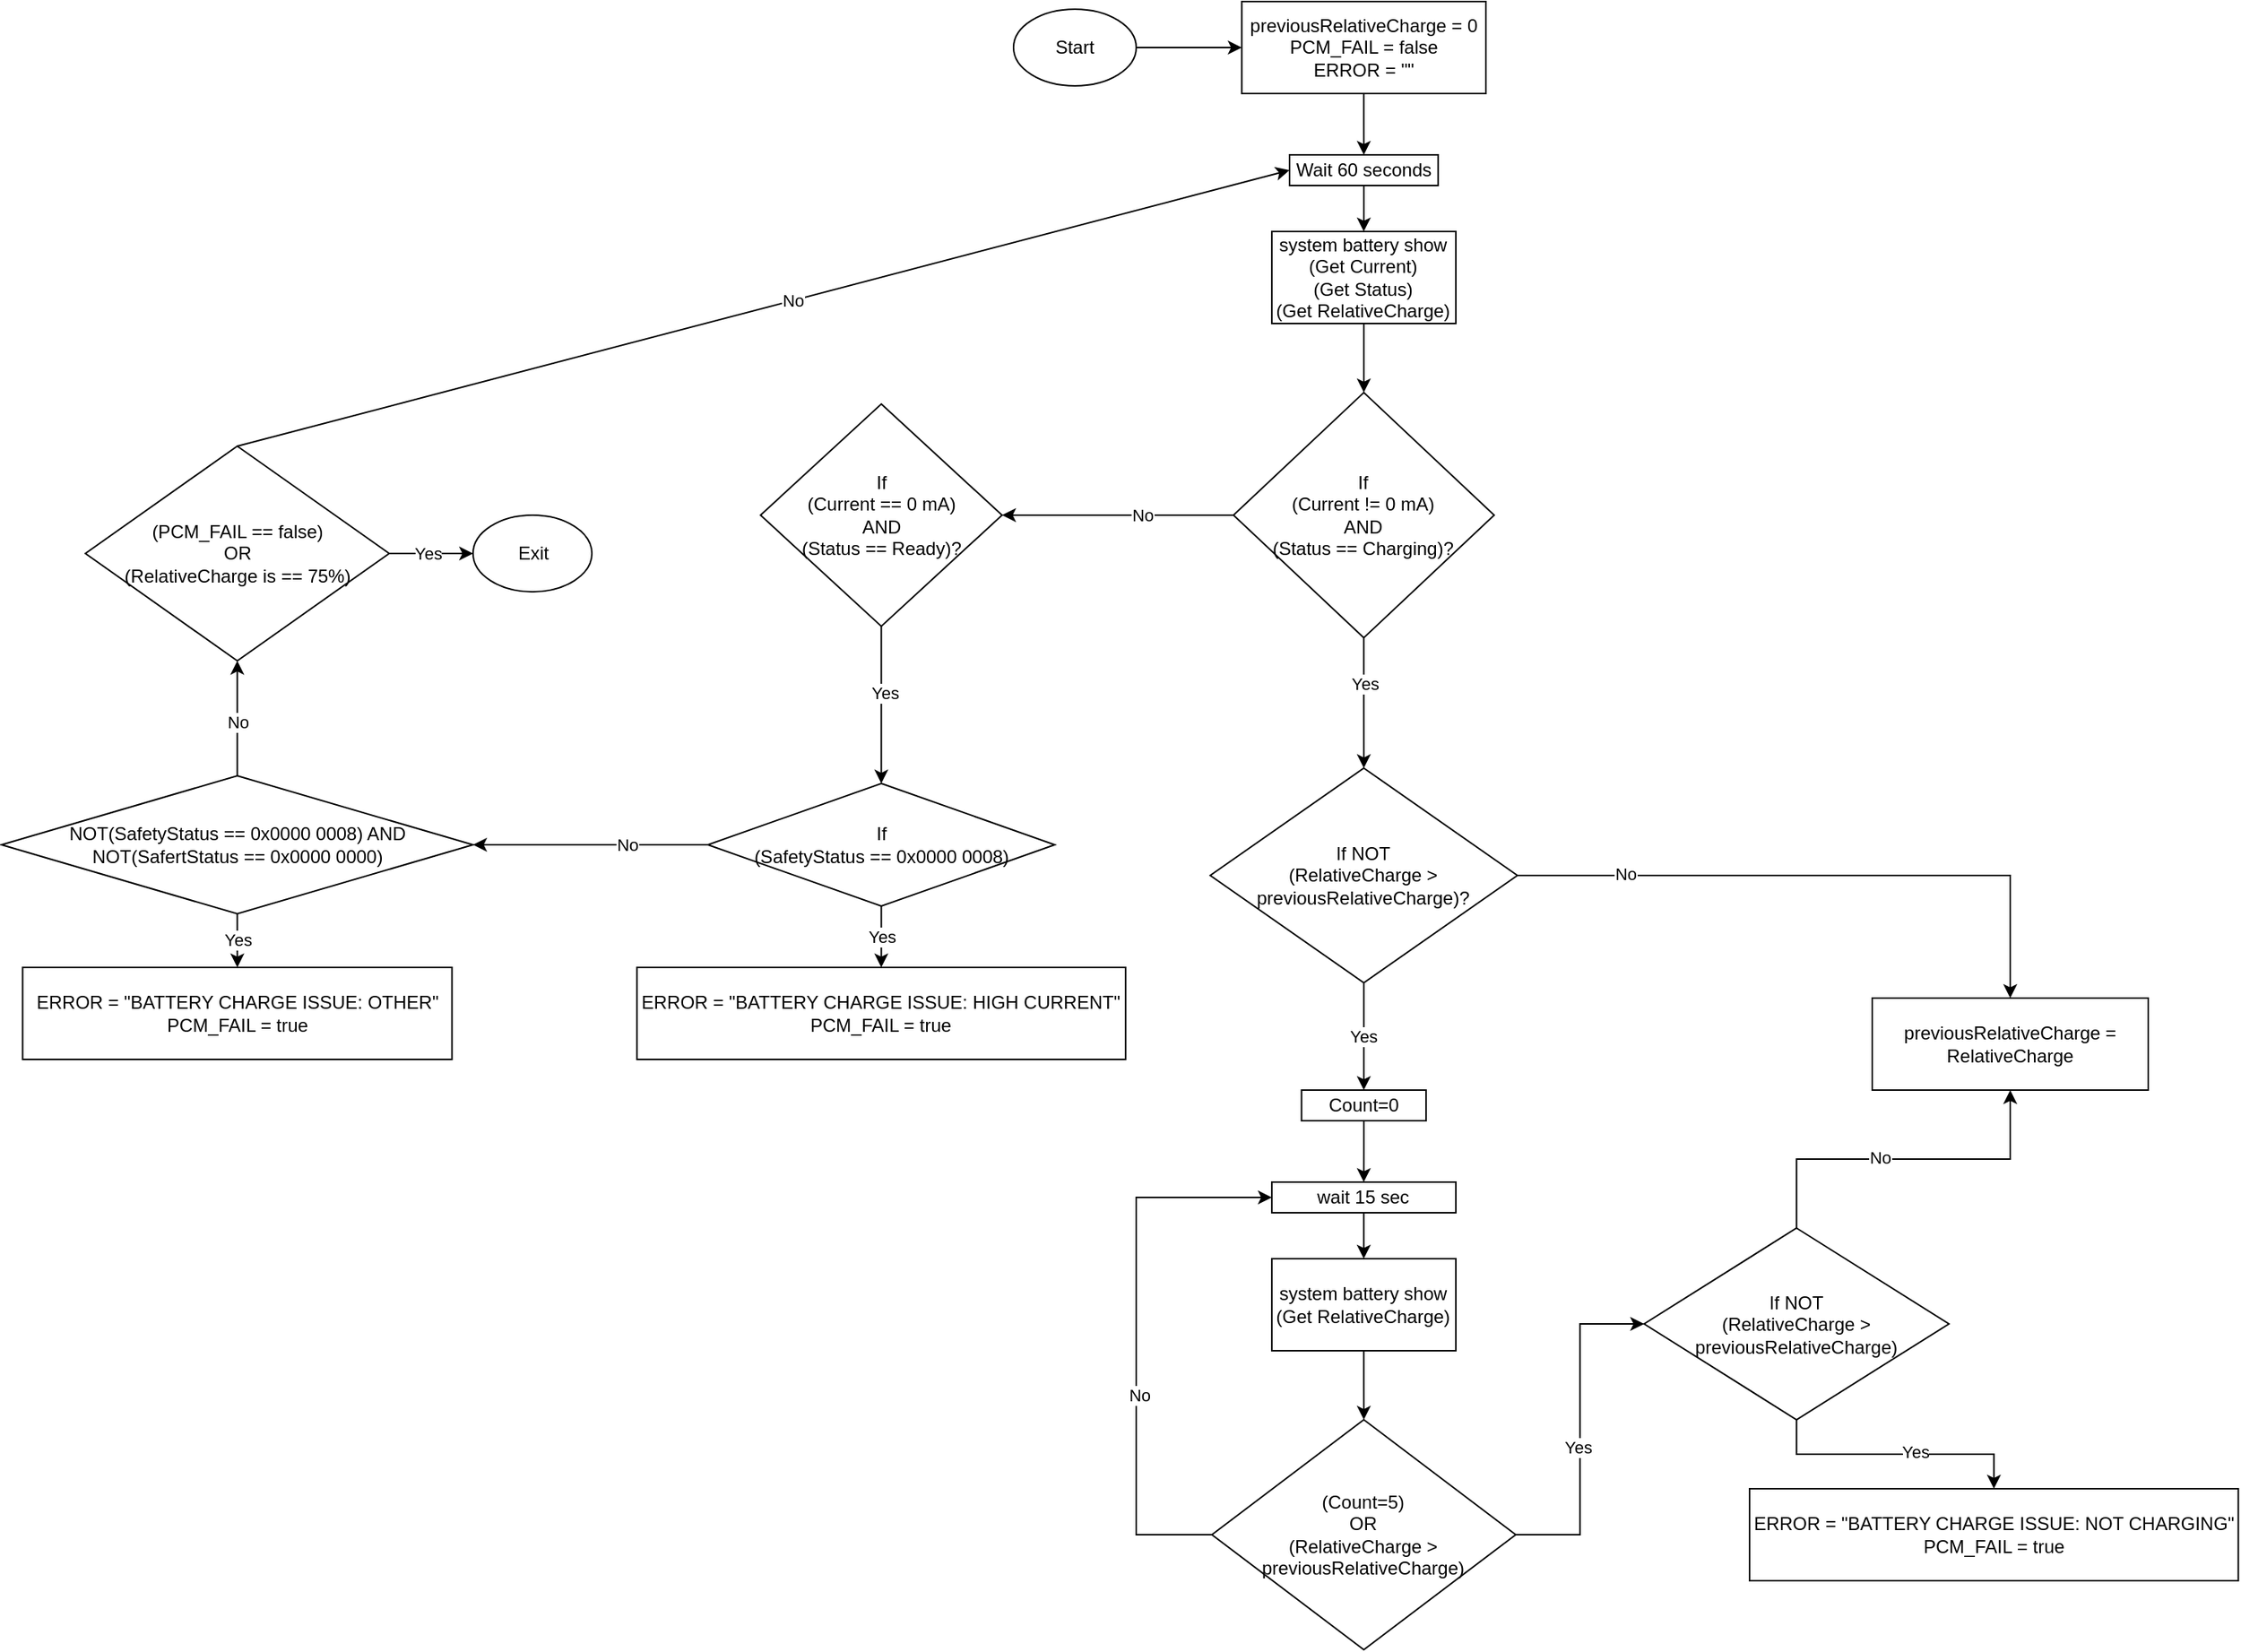 <mxfile version="24.4.8" type="github">
  <diagram id="C5RBs43oDa-KdzZeNtuy" name="Page-1">
    <mxGraphModel dx="1727" dy="676" grid="1" gridSize="10" guides="1" tooltips="1" connect="1" arrows="1" fold="1" page="1" pageScale="1" pageWidth="827" pageHeight="1169" math="0" shadow="0">
      <root>
        <mxCell id="WIyWlLk6GJQsqaUBKTNV-0" />
        <mxCell id="WIyWlLk6GJQsqaUBKTNV-1" parent="WIyWlLk6GJQsqaUBKTNV-0" />
        <mxCell id="sKkCY-q4_aUjuxy-T2T2-13" value="" style="edgeStyle=orthogonalEdgeStyle;rounded=0;orthogonalLoop=1;jettySize=auto;html=1;" edge="1" parent="WIyWlLk6GJQsqaUBKTNV-1" source="sKkCY-q4_aUjuxy-T2T2-6" target="sKkCY-q4_aUjuxy-T2T2-11">
          <mxGeometry relative="1" as="geometry" />
        </mxCell>
        <mxCell id="sKkCY-q4_aUjuxy-T2T2-14" value="No" style="edgeLabel;html=1;align=center;verticalAlign=middle;resizable=0;points=[];" vertex="1" connectable="0" parent="sKkCY-q4_aUjuxy-T2T2-13">
          <mxGeometry x="-0.206" relative="1" as="geometry">
            <mxPoint as="offset" />
          </mxGeometry>
        </mxCell>
        <mxCell id="sKkCY-q4_aUjuxy-T2T2-18" value="" style="edgeStyle=orthogonalEdgeStyle;rounded=0;orthogonalLoop=1;jettySize=auto;html=1;" edge="1" parent="WIyWlLk6GJQsqaUBKTNV-1" source="sKkCY-q4_aUjuxy-T2T2-6" target="sKkCY-q4_aUjuxy-T2T2-17">
          <mxGeometry relative="1" as="geometry" />
        </mxCell>
        <mxCell id="sKkCY-q4_aUjuxy-T2T2-78" value="Yes" style="edgeLabel;html=1;align=center;verticalAlign=middle;resizable=0;points=[];" vertex="1" connectable="0" parent="sKkCY-q4_aUjuxy-T2T2-18">
          <mxGeometry x="-0.298" relative="1" as="geometry">
            <mxPoint as="offset" />
          </mxGeometry>
        </mxCell>
        <mxCell id="sKkCY-q4_aUjuxy-T2T2-6" value="&lt;div&gt;&lt;span style=&quot;background-color: initial;&quot;&gt;If&lt;/span&gt;&lt;/div&gt;&lt;div&gt;&lt;span style=&quot;background-color: initial;&quot;&gt;(Current != 0 mA)&lt;/span&gt;&lt;/div&gt;&lt;div&gt;&lt;span style=&quot;background-color: initial;&quot;&gt;AND&lt;/span&gt;&lt;/div&gt;&lt;div&gt;&lt;span style=&quot;background-color: initial;&quot;&gt;(Status == Charging)?&lt;/span&gt;&lt;/div&gt;" style="rhombus;whiteSpace=wrap;html=1;direction=west;" vertex="1" parent="WIyWlLk6GJQsqaUBKTNV-1">
          <mxGeometry x="463.44" y="302" width="170" height="160" as="geometry" />
        </mxCell>
        <mxCell id="sKkCY-q4_aUjuxy-T2T2-47" value="" style="edgeStyle=orthogonalEdgeStyle;rounded=0;orthogonalLoop=1;jettySize=auto;html=1;" edge="1" parent="WIyWlLk6GJQsqaUBKTNV-1" source="sKkCY-q4_aUjuxy-T2T2-11" target="sKkCY-q4_aUjuxy-T2T2-46">
          <mxGeometry relative="1" as="geometry" />
        </mxCell>
        <mxCell id="sKkCY-q4_aUjuxy-T2T2-62" value="Yes" style="edgeLabel;html=1;align=center;verticalAlign=middle;resizable=0;points=[];" vertex="1" connectable="0" parent="sKkCY-q4_aUjuxy-T2T2-47">
          <mxGeometry x="-0.164" y="2" relative="1" as="geometry">
            <mxPoint as="offset" />
          </mxGeometry>
        </mxCell>
        <mxCell id="sKkCY-q4_aUjuxy-T2T2-11" value="&lt;div&gt;If&lt;/div&gt;(Current == 0 mA)&lt;div&gt;AND&lt;/div&gt;&lt;div&gt;(Status == Ready)?&lt;br&gt;&lt;/div&gt;" style="rhombus;whiteSpace=wrap;html=1;" vertex="1" parent="WIyWlLk6GJQsqaUBKTNV-1">
          <mxGeometry x="155" y="309.5" width="157.5" height="145" as="geometry" />
        </mxCell>
        <mxCell id="sKkCY-q4_aUjuxy-T2T2-20" value="Yes" style="edgeStyle=orthogonalEdgeStyle;rounded=0;orthogonalLoop=1;jettySize=auto;html=1;" edge="1" parent="WIyWlLk6GJQsqaUBKTNV-1" source="sKkCY-q4_aUjuxy-T2T2-17" target="sKkCY-q4_aUjuxy-T2T2-19">
          <mxGeometry relative="1" as="geometry" />
        </mxCell>
        <mxCell id="sKkCY-q4_aUjuxy-T2T2-44" value="" style="edgeStyle=orthogonalEdgeStyle;rounded=0;orthogonalLoop=1;jettySize=auto;html=1;entryX=0.5;entryY=0;entryDx=0;entryDy=0;" edge="1" parent="WIyWlLk6GJQsqaUBKTNV-1" source="sKkCY-q4_aUjuxy-T2T2-17" target="sKkCY-q4_aUjuxy-T2T2-48">
          <mxGeometry relative="1" as="geometry">
            <mxPoint x="950" y="937" as="targetPoint" />
          </mxGeometry>
        </mxCell>
        <mxCell id="sKkCY-q4_aUjuxy-T2T2-45" value="No" style="edgeLabel;html=1;align=center;verticalAlign=middle;resizable=0;points=[];" vertex="1" connectable="0" parent="sKkCY-q4_aUjuxy-T2T2-44">
          <mxGeometry x="-0.648" y="1" relative="1" as="geometry">
            <mxPoint as="offset" />
          </mxGeometry>
        </mxCell>
        <mxCell id="sKkCY-q4_aUjuxy-T2T2-17" value="&lt;div style=&quot;&quot;&gt;If NOT&lt;br&gt;&lt;/div&gt;&lt;div style=&quot;&quot;&gt;&lt;span style=&quot;background-color: initial;&quot;&gt;(RelativeCharge &amp;gt; previousRelativeCharge)?&lt;/span&gt;&lt;/div&gt;" style="rhombus;whiteSpace=wrap;html=1;align=center;" vertex="1" parent="WIyWlLk6GJQsqaUBKTNV-1">
          <mxGeometry x="448.28" y="547" width="200.31" height="140" as="geometry" />
        </mxCell>
        <mxCell id="sKkCY-q4_aUjuxy-T2T2-22" value="" style="edgeStyle=orthogonalEdgeStyle;rounded=0;orthogonalLoop=1;jettySize=auto;html=1;" edge="1" parent="WIyWlLk6GJQsqaUBKTNV-1" source="sKkCY-q4_aUjuxy-T2T2-19" target="sKkCY-q4_aUjuxy-T2T2-21">
          <mxGeometry relative="1" as="geometry" />
        </mxCell>
        <mxCell id="sKkCY-q4_aUjuxy-T2T2-19" value="Count=0" style="whiteSpace=wrap;html=1;" vertex="1" parent="WIyWlLk6GJQsqaUBKTNV-1">
          <mxGeometry x="507.81" y="757" width="81.25" height="20" as="geometry" />
        </mxCell>
        <mxCell id="sKkCY-q4_aUjuxy-T2T2-58" value="" style="edgeStyle=orthogonalEdgeStyle;rounded=0;orthogonalLoop=1;jettySize=auto;html=1;" edge="1" parent="WIyWlLk6GJQsqaUBKTNV-1" source="sKkCY-q4_aUjuxy-T2T2-21" target="sKkCY-q4_aUjuxy-T2T2-57">
          <mxGeometry relative="1" as="geometry" />
        </mxCell>
        <mxCell id="sKkCY-q4_aUjuxy-T2T2-21" value="&lt;div&gt;wait 15 sec&lt;/div&gt;" style="whiteSpace=wrap;html=1;" vertex="1" parent="WIyWlLk6GJQsqaUBKTNV-1">
          <mxGeometry x="488.44" y="817" width="120" height="20" as="geometry" />
        </mxCell>
        <mxCell id="sKkCY-q4_aUjuxy-T2T2-33" value="" style="edgeStyle=orthogonalEdgeStyle;rounded=0;orthogonalLoop=1;jettySize=auto;html=1;entryX=0;entryY=0.5;entryDx=0;entryDy=0;" edge="1" parent="WIyWlLk6GJQsqaUBKTNV-1" source="sKkCY-q4_aUjuxy-T2T2-25" target="sKkCY-q4_aUjuxy-T2T2-32">
          <mxGeometry relative="1" as="geometry" />
        </mxCell>
        <mxCell id="sKkCY-q4_aUjuxy-T2T2-34" value="Yes" style="edgeLabel;html=1;align=center;verticalAlign=middle;resizable=0;points=[];" vertex="1" connectable="0" parent="sKkCY-q4_aUjuxy-T2T2-33">
          <mxGeometry x="-0.106" y="2" relative="1" as="geometry">
            <mxPoint as="offset" />
          </mxGeometry>
        </mxCell>
        <mxCell id="sKkCY-q4_aUjuxy-T2T2-25" value="(Count=5)&lt;div&gt;&lt;span style=&quot;background-color: initial;&quot;&gt;OR&lt;/span&gt;&lt;div&gt;(RelativeCharge &amp;gt; previousRelativeCharge)&lt;br&gt;&lt;/div&gt;&lt;/div&gt;" style="rhombus;whiteSpace=wrap;html=1;" vertex="1" parent="WIyWlLk6GJQsqaUBKTNV-1">
          <mxGeometry x="449.37" y="972" width="198.14" height="150" as="geometry" />
        </mxCell>
        <mxCell id="sKkCY-q4_aUjuxy-T2T2-49" value="" style="edgeStyle=orthogonalEdgeStyle;rounded=0;orthogonalLoop=1;jettySize=auto;html=1;" edge="1" parent="WIyWlLk6GJQsqaUBKTNV-1" source="sKkCY-q4_aUjuxy-T2T2-32" target="sKkCY-q4_aUjuxy-T2T2-48">
          <mxGeometry relative="1" as="geometry" />
        </mxCell>
        <mxCell id="sKkCY-q4_aUjuxy-T2T2-50" value="No" style="edgeLabel;html=1;align=center;verticalAlign=middle;resizable=0;points=[];" vertex="1" connectable="0" parent="sKkCY-q4_aUjuxy-T2T2-49">
          <mxGeometry x="-0.134" y="1" relative="1" as="geometry">
            <mxPoint as="offset" />
          </mxGeometry>
        </mxCell>
        <mxCell id="sKkCY-q4_aUjuxy-T2T2-52" value="" style="edgeStyle=orthogonalEdgeStyle;rounded=0;orthogonalLoop=1;jettySize=auto;html=1;" edge="1" parent="WIyWlLk6GJQsqaUBKTNV-1" source="sKkCY-q4_aUjuxy-T2T2-32" target="sKkCY-q4_aUjuxy-T2T2-51">
          <mxGeometry relative="1" as="geometry" />
        </mxCell>
        <mxCell id="sKkCY-q4_aUjuxy-T2T2-54" value="Yes" style="edgeLabel;html=1;align=center;verticalAlign=middle;resizable=0;points=[];" vertex="1" connectable="0" parent="sKkCY-q4_aUjuxy-T2T2-52">
          <mxGeometry x="0.149" y="2" relative="1" as="geometry">
            <mxPoint as="offset" />
          </mxGeometry>
        </mxCell>
        <mxCell id="sKkCY-q4_aUjuxy-T2T2-32" value="&lt;div&gt;If NOT&lt;br&gt;&lt;/div&gt;&lt;div&gt;&lt;span style=&quot;background-color: initial;&quot;&gt;(RelativeCharge &amp;gt; previousRelativeCharge)&lt;/span&gt;&lt;/div&gt;" style="rhombus;whiteSpace=wrap;html=1;" vertex="1" parent="WIyWlLk6GJQsqaUBKTNV-1">
          <mxGeometry x="731.26" y="847" width="198.74" height="125" as="geometry" />
        </mxCell>
        <mxCell id="sKkCY-q4_aUjuxy-T2T2-61" value="Yes" style="edgeStyle=orthogonalEdgeStyle;rounded=0;orthogonalLoop=1;jettySize=auto;html=1;" edge="1" parent="WIyWlLk6GJQsqaUBKTNV-1" source="sKkCY-q4_aUjuxy-T2T2-46" target="sKkCY-q4_aUjuxy-T2T2-60">
          <mxGeometry relative="1" as="geometry" />
        </mxCell>
        <mxCell id="sKkCY-q4_aUjuxy-T2T2-66" value="" style="edgeStyle=orthogonalEdgeStyle;rounded=0;orthogonalLoop=1;jettySize=auto;html=1;" edge="1" parent="WIyWlLk6GJQsqaUBKTNV-1" source="sKkCY-q4_aUjuxy-T2T2-46" target="sKkCY-q4_aUjuxy-T2T2-65">
          <mxGeometry relative="1" as="geometry" />
        </mxCell>
        <mxCell id="sKkCY-q4_aUjuxy-T2T2-67" value="No" style="edgeLabel;html=1;align=center;verticalAlign=middle;resizable=0;points=[];" vertex="1" connectable="0" parent="sKkCY-q4_aUjuxy-T2T2-66">
          <mxGeometry x="-0.313" relative="1" as="geometry">
            <mxPoint as="offset" />
          </mxGeometry>
        </mxCell>
        <mxCell id="sKkCY-q4_aUjuxy-T2T2-46" value="If&lt;div&gt;(SafetyStatus == 0x0000 0008)&lt;/div&gt;" style="rhombus;whiteSpace=wrap;html=1;" vertex="1" parent="WIyWlLk6GJQsqaUBKTNV-1">
          <mxGeometry x="120.63" y="557" width="226.25" height="80" as="geometry" />
        </mxCell>
        <mxCell id="sKkCY-q4_aUjuxy-T2T2-48" value="previousRelativeCharge = RelativeCharge" style="whiteSpace=wrap;html=1;" vertex="1" parent="WIyWlLk6GJQsqaUBKTNV-1">
          <mxGeometry x="880" y="697" width="180" height="60" as="geometry" />
        </mxCell>
        <mxCell id="sKkCY-q4_aUjuxy-T2T2-51" value="&lt;div&gt;ERROR = &quot;BATTERY CHARGE ISSUE: NOT CHARGING&quot;&lt;br&gt;&lt;/div&gt;&lt;div&gt;PCM_FAIL = true&lt;/div&gt;" style="whiteSpace=wrap;html=1;" vertex="1" parent="WIyWlLk6GJQsqaUBKTNV-1">
          <mxGeometry x="800" y="1017" width="318.74" height="60" as="geometry" />
        </mxCell>
        <mxCell id="sKkCY-q4_aUjuxy-T2T2-59" value="" style="edgeStyle=orthogonalEdgeStyle;rounded=0;orthogonalLoop=1;jettySize=auto;html=1;" edge="1" parent="WIyWlLk6GJQsqaUBKTNV-1" source="sKkCY-q4_aUjuxy-T2T2-57" target="sKkCY-q4_aUjuxy-T2T2-25">
          <mxGeometry relative="1" as="geometry" />
        </mxCell>
        <mxCell id="sKkCY-q4_aUjuxy-T2T2-57" value="system battery show (Get&amp;nbsp;&lt;span style=&quot;background-color: initial;&quot;&gt;RelativeCharge)&lt;/span&gt;" style="rounded=0;whiteSpace=wrap;html=1;" vertex="1" parent="WIyWlLk6GJQsqaUBKTNV-1">
          <mxGeometry x="488.44" y="867" width="120" height="60" as="geometry" />
        </mxCell>
        <mxCell id="sKkCY-q4_aUjuxy-T2T2-60" value="&lt;div&gt;ERROR = &quot;BATTERY CHARGE ISSUE: HIGH CURRENT&quot;&lt;br&gt;&lt;/div&gt;&lt;div&gt;PCM_FAIL = true&lt;/div&gt;" style="whiteSpace=wrap;html=1;" vertex="1" parent="WIyWlLk6GJQsqaUBKTNV-1">
          <mxGeometry x="74.38" y="677" width="318.74" height="60" as="geometry" />
        </mxCell>
        <mxCell id="sKkCY-q4_aUjuxy-T2T2-69" value="Yes" style="edgeStyle=orthogonalEdgeStyle;rounded=0;orthogonalLoop=1;jettySize=auto;html=1;" edge="1" parent="WIyWlLk6GJQsqaUBKTNV-1" source="sKkCY-q4_aUjuxy-T2T2-65" target="sKkCY-q4_aUjuxy-T2T2-68">
          <mxGeometry relative="1" as="geometry" />
        </mxCell>
        <mxCell id="sKkCY-q4_aUjuxy-T2T2-83" value="" style="edgeStyle=orthogonalEdgeStyle;rounded=0;orthogonalLoop=1;jettySize=auto;html=1;" edge="1" parent="WIyWlLk6GJQsqaUBKTNV-1" source="sKkCY-q4_aUjuxy-T2T2-65" target="sKkCY-q4_aUjuxy-T2T2-82">
          <mxGeometry relative="1" as="geometry" />
        </mxCell>
        <mxCell id="sKkCY-q4_aUjuxy-T2T2-84" value="No" style="edgeLabel;html=1;align=center;verticalAlign=middle;resizable=0;points=[];" vertex="1" connectable="0" parent="sKkCY-q4_aUjuxy-T2T2-83">
          <mxGeometry x="-0.057" relative="1" as="geometry">
            <mxPoint as="offset" />
          </mxGeometry>
        </mxCell>
        <mxCell id="sKkCY-q4_aUjuxy-T2T2-65" value="NOT(SafetyStatus == 0x0000 0008) AND NOT(SafertStatus == 0x0000 0000)" style="rhombus;whiteSpace=wrap;html=1;" vertex="1" parent="WIyWlLk6GJQsqaUBKTNV-1">
          <mxGeometry x="-340" y="552" width="307.51" height="90" as="geometry" />
        </mxCell>
        <mxCell id="sKkCY-q4_aUjuxy-T2T2-68" value="&lt;div&gt;ERROR = &quot;BATTERY CHARGE ISSUE: OTHER&quot;&lt;br&gt;&lt;/div&gt;&lt;div&gt;PCM_FAIL = true&lt;/div&gt;" style="whiteSpace=wrap;html=1;" vertex="1" parent="WIyWlLk6GJQsqaUBKTNV-1">
          <mxGeometry x="-326.24" y="677" width="280" height="60" as="geometry" />
        </mxCell>
        <mxCell id="sKkCY-q4_aUjuxy-T2T2-71" value="" style="edgeStyle=orthogonalEdgeStyle;rounded=0;orthogonalLoop=1;jettySize=auto;html=1;" edge="1" parent="WIyWlLk6GJQsqaUBKTNV-1" source="sKkCY-q4_aUjuxy-T2T2-70" target="sKkCY-q4_aUjuxy-T2T2-6">
          <mxGeometry relative="1" as="geometry" />
        </mxCell>
        <mxCell id="sKkCY-q4_aUjuxy-T2T2-70" value="system battery show&lt;div&gt;(Get&amp;nbsp;Current)&lt;br&gt;(Get Status)&lt;/div&gt;&lt;div&gt;(Get&amp;nbsp;RelativeCharge)&lt;/div&gt;" style="rounded=0;whiteSpace=wrap;html=1;" vertex="1" parent="WIyWlLk6GJQsqaUBKTNV-1">
          <mxGeometry x="488.44" y="197" width="120" height="60" as="geometry" />
        </mxCell>
        <mxCell id="sKkCY-q4_aUjuxy-T2T2-73" value="" style="edgeStyle=orthogonalEdgeStyle;rounded=0;orthogonalLoop=1;jettySize=auto;html=1;" edge="1" parent="WIyWlLk6GJQsqaUBKTNV-1" source="sKkCY-q4_aUjuxy-T2T2-72" target="sKkCY-q4_aUjuxy-T2T2-70">
          <mxGeometry relative="1" as="geometry" />
        </mxCell>
        <mxCell id="sKkCY-q4_aUjuxy-T2T2-72" value="Wait 60 seconds" style="rounded=0;whiteSpace=wrap;html=1;" vertex="1" parent="WIyWlLk6GJQsqaUBKTNV-1">
          <mxGeometry x="500" y="147" width="96.88" height="20" as="geometry" />
        </mxCell>
        <mxCell id="sKkCY-q4_aUjuxy-T2T2-76" value="" style="edgeStyle=orthogonalEdgeStyle;rounded=0;orthogonalLoop=1;jettySize=auto;html=1;" edge="1" parent="WIyWlLk6GJQsqaUBKTNV-1" source="sKkCY-q4_aUjuxy-T2T2-74" target="sKkCY-q4_aUjuxy-T2T2-72">
          <mxGeometry relative="1" as="geometry" />
        </mxCell>
        <mxCell id="sKkCY-q4_aUjuxy-T2T2-74" value="&lt;div&gt;previousRelativeCharge = 0&lt;/div&gt;&lt;div&gt;PCM_FAIL = false&lt;/div&gt;&lt;div&gt;ERROR = &quot;&quot;&lt;/div&gt;" style="rounded=0;whiteSpace=wrap;html=1;" vertex="1" parent="WIyWlLk6GJQsqaUBKTNV-1">
          <mxGeometry x="468.83" y="47" width="159.22" height="60" as="geometry" />
        </mxCell>
        <mxCell id="sKkCY-q4_aUjuxy-T2T2-79" value="" style="endArrow=classic;html=1;rounded=0;entryX=0;entryY=0.5;entryDx=0;entryDy=0;exitX=0;exitY=0.5;exitDx=0;exitDy=0;" edge="1" parent="WIyWlLk6GJQsqaUBKTNV-1" source="sKkCY-q4_aUjuxy-T2T2-25" target="sKkCY-q4_aUjuxy-T2T2-21">
          <mxGeometry width="50" height="50" relative="1" as="geometry">
            <mxPoint x="420" y="1087" as="sourcePoint" />
            <mxPoint x="450" y="827" as="targetPoint" />
            <Array as="points">
              <mxPoint x="400" y="1047" />
              <mxPoint x="400" y="827" />
            </Array>
          </mxGeometry>
        </mxCell>
        <mxCell id="sKkCY-q4_aUjuxy-T2T2-80" value="No" style="edgeLabel;html=1;align=center;verticalAlign=middle;resizable=0;points=[];" vertex="1" connectable="0" parent="sKkCY-q4_aUjuxy-T2T2-79">
          <mxGeometry x="-0.211" y="-2" relative="1" as="geometry">
            <mxPoint as="offset" />
          </mxGeometry>
        </mxCell>
        <mxCell id="sKkCY-q4_aUjuxy-T2T2-90" value="" style="edgeStyle=orthogonalEdgeStyle;rounded=0;orthogonalLoop=1;jettySize=auto;html=1;" edge="1" parent="WIyWlLk6GJQsqaUBKTNV-1" source="sKkCY-q4_aUjuxy-T2T2-82" target="sKkCY-q4_aUjuxy-T2T2-88">
          <mxGeometry relative="1" as="geometry" />
        </mxCell>
        <mxCell id="sKkCY-q4_aUjuxy-T2T2-91" value="Yes" style="edgeLabel;html=1;align=center;verticalAlign=middle;resizable=0;points=[];" vertex="1" connectable="0" parent="sKkCY-q4_aUjuxy-T2T2-90">
          <mxGeometry x="-0.111" relative="1" as="geometry">
            <mxPoint as="offset" />
          </mxGeometry>
        </mxCell>
        <mxCell id="sKkCY-q4_aUjuxy-T2T2-82" value="(PCM_FAIL == false)&lt;div&gt;OR&lt;/div&gt;&lt;div&gt;(RelativeCharge is == 75%)&lt;/div&gt;" style="rhombus;whiteSpace=wrap;html=1;" vertex="1" parent="WIyWlLk6GJQsqaUBKTNV-1">
          <mxGeometry x="-285.3" y="337" width="198.12" height="140" as="geometry" />
        </mxCell>
        <mxCell id="sKkCY-q4_aUjuxy-T2T2-85" value="" style="endArrow=classic;html=1;rounded=0;exitX=0.5;exitY=0;exitDx=0;exitDy=0;entryX=0;entryY=0.5;entryDx=0;entryDy=0;" edge="1" parent="WIyWlLk6GJQsqaUBKTNV-1" source="sKkCY-q4_aUjuxy-T2T2-82" target="sKkCY-q4_aUjuxy-T2T2-72">
          <mxGeometry width="50" height="50" relative="1" as="geometry">
            <mxPoint x="160" y="317" as="sourcePoint" />
            <mxPoint x="210" y="267" as="targetPoint" />
          </mxGeometry>
        </mxCell>
        <mxCell id="sKkCY-q4_aUjuxy-T2T2-86" value="No" style="edgeLabel;html=1;align=center;verticalAlign=middle;resizable=0;points=[];" vertex="1" connectable="0" parent="sKkCY-q4_aUjuxy-T2T2-85">
          <mxGeometry x="0.053" y="1" relative="1" as="geometry">
            <mxPoint x="1" as="offset" />
          </mxGeometry>
        </mxCell>
        <mxCell id="sKkCY-q4_aUjuxy-T2T2-89" value="" style="edgeStyle=orthogonalEdgeStyle;rounded=0;orthogonalLoop=1;jettySize=auto;html=1;" edge="1" parent="WIyWlLk6GJQsqaUBKTNV-1" source="sKkCY-q4_aUjuxy-T2T2-87" target="sKkCY-q4_aUjuxy-T2T2-74">
          <mxGeometry relative="1" as="geometry" />
        </mxCell>
        <mxCell id="sKkCY-q4_aUjuxy-T2T2-87" value="Start" style="ellipse;whiteSpace=wrap;html=1;" vertex="1" parent="WIyWlLk6GJQsqaUBKTNV-1">
          <mxGeometry x="320" y="52" width="80" height="50" as="geometry" />
        </mxCell>
        <mxCell id="sKkCY-q4_aUjuxy-T2T2-88" value="Exit" style="ellipse;whiteSpace=wrap;html=1;" vertex="1" parent="WIyWlLk6GJQsqaUBKTNV-1">
          <mxGeometry x="-32.49" y="382" width="77.51" height="50" as="geometry" />
        </mxCell>
      </root>
    </mxGraphModel>
  </diagram>
</mxfile>
